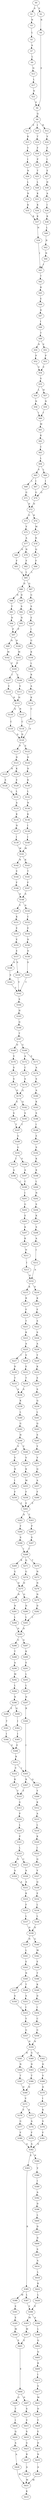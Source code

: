 strict digraph  {
	S0 -> S1 [ label = S ];
	S0 -> S2 [ label = V ];
	S1 -> S3 [ label = N ];
	S2 -> S4 [ label = N ];
	S3 -> S5 [ label = L ];
	S4 -> S6 [ label = E ];
	S5 -> S7 [ label = A ];
	S6 -> S8 [ label = Q ];
	S7 -> S9 [ label = L ];
	S8 -> S10 [ label = I ];
	S8 -> S11 [ label = E ];
	S8 -> S12 [ label = R ];
	S9 -> S13 [ label = N ];
	S10 -> S14 [ label = T ];
	S11 -> S15 [ label = K ];
	S12 -> S16 [ label = V ];
	S13 -> S17 [ label = L ];
	S14 -> S18 [ label = F ];
	S15 -> S19 [ label = Y ];
	S16 -> S20 [ label = F ];
	S17 -> S21 [ label = N ];
	S18 -> S22 [ label = P ];
	S19 -> S23 [ label = I ];
	S20 -> S24 [ label = I ];
	S21 -> S6 [ label = E ];
	S22 -> S25 [ label = T ];
	S23 -> S26 [ label = N ];
	S24 -> S27 [ label = E ];
	S25 -> S28 [ label = L ];
	S26 -> S29 [ label = L ];
	S27 -> S30 [ label = D ];
	S28 -> S31 [ label = K ];
	S29 -> S32 [ label = N ];
	S30 -> S33 [ label = A ];
	S31 -> S34 [ label = K ];
	S32 -> S35 [ label = K ];
	S33 -> S36 [ label = I ];
	S34 -> S37 [ label = K ];
	S35 -> S37 [ label = K ];
	S36 -> S38 [ label = K ];
	S37 -> S39 [ label = N ];
	S38 -> S40 [ label = L ];
	S39 -> S41 [ label = I ];
	S40 -> S42 [ label = N ];
	S41 -> S43 [ label = T ];
	S42 -> S44 [ label = N ];
	S43 -> S45 [ label = R ];
	S44 -> S41 [ label = I ];
	S45 -> S46 [ label = E ];
	S46 -> S47 [ label = D ];
	S47 -> S48 [ label = I ];
	S48 -> S49 [ label = T ];
	S49 -> S50 [ label = D ];
	S49 -> S51 [ label = E ];
	S50 -> S52 [ label = P ];
	S51 -> S53 [ label = P ];
	S52 -> S54 [ label = V ];
	S53 -> S54 [ label = V ];
	S54 -> S55 [ label = S ];
	S55 -> S56 [ label = L ];
	S55 -> S57 [ label = H ];
	S56 -> S58 [ label = N ];
	S57 -> S59 [ label = N ];
	S58 -> S60 [ label = I ];
	S59 -> S60 [ label = I ];
	S60 -> S61 [ label = M ];
	S61 -> S62 [ label = K ];
	S62 -> S63 [ label = C ];
	S63 -> S64 [ label = L ];
	S64 -> S65 [ label = V ];
	S64 -> S66 [ label = L ];
	S65 -> S67 [ label = I ];
	S65 -> S68 [ label = L ];
	S66 -> S69 [ label = I ];
	S67 -> S70 [ label = G ];
	S68 -> S71 [ label = G ];
	S69 -> S70 [ label = G ];
	S70 -> S72 [ label = D ];
	S71 -> S72 [ label = D ];
	S72 -> S73 [ label = G ];
	S72 -> S74 [ label = K ];
	S73 -> S75 [ label = V ];
	S74 -> S76 [ label = M ];
	S75 -> S77 [ label = A ];
	S76 -> S78 [ label = K ];
	S77 -> S79 [ label = N ];
	S77 -> S80 [ label = S ];
	S78 -> S81 [ label = Q ];
	S79 -> S82 [ label = F ];
	S80 -> S83 [ label = F ];
	S81 -> S84 [ label = F ];
	S82 -> S85 [ label = L ];
	S83 -> S85 [ label = L ];
	S84 -> S85 [ label = L ];
	S85 -> S86 [ label = D ];
	S85 -> S87 [ label = Q ];
	S86 -> S88 [ label = N ];
	S86 -> S89 [ label = D ];
	S87 -> S90 [ label = G ];
	S88 -> S91 [ label = T ];
	S89 -> S92 [ label = S ];
	S90 -> S93 [ label = S ];
	S91 -> S94 [ label = N ];
	S92 -> S95 [ label = N ];
	S93 -> S96 [ label = E ];
	S94 -> S97 [ label = P ];
	S95 -> S97 [ label = P ];
	S96 -> S98 [ label = I ];
	S97 -> S99 [ label = N ];
	S97 -> S100 [ label = D ];
	S98 -> S101 [ label = G ];
	S99 -> S102 [ label = M ];
	S100 -> S103 [ label = M ];
	S101 -> S104 [ label = K ];
	S102 -> S105 [ label = P ];
	S103 -> S105 [ label = P ];
	S104 -> S106 [ label = L ];
	S105 -> S107 [ label = I ];
	S105 -> S108 [ label = L ];
	S106 -> S109 [ label = R ];
	S107 -> S110 [ label = V ];
	S108 -> S111 [ label = V ];
	S109 -> S112 [ label = A ];
	S110 -> S113 [ label = H ];
	S111 -> S113 [ label = H ];
	S112 -> S114 [ label = K ];
	S113 -> S115 [ label = R ];
	S113 -> S116 [ label = Q ];
	S114 -> S117 [ label = C ];
	S115 -> S118 [ label = C ];
	S116 -> S119 [ label = C ];
	S117 -> S120 [ label = D ];
	S118 -> S120 [ label = D ];
	S119 -> S120 [ label = D ];
	S120 -> S121 [ label = P ];
	S120 -> S122 [ label = E ];
	S121 -> S123 [ label = D ];
	S122 -> S124 [ label = D ];
	S123 -> S125 [ label = N ];
	S123 -> S126 [ label = K ];
	S124 -> S127 [ label = D ];
	S125 -> S128 [ label = E ];
	S126 -> S129 [ label = E ];
	S127 -> S130 [ label = K ];
	S128 -> S131 [ label = L ];
	S129 -> S131 [ label = L ];
	S130 -> S132 [ label = L ];
	S131 -> S133 [ label = A ];
	S132 -> S134 [ label = N ];
	S133 -> S135 [ label = K ];
	S134 -> S136 [ label = K ];
	S135 -> S137 [ label = N ];
	S136 -> S138 [ label = I ];
	S137 -> S139 [ label = I ];
	S138 -> S140 [ label = I ];
	S139 -> S141 [ label = W ];
	S140 -> S141 [ label = W ];
	S141 -> S142 [ label = N ];
	S141 -> S143 [ label = K ];
	S142 -> S144 [ label = V ];
	S143 -> S145 [ label = T ];
	S144 -> S146 [ label = F ];
	S145 -> S147 [ label = F ];
	S146 -> S148 [ label = A ];
	S147 -> S148 [ label = A ];
	S148 -> S149 [ label = Y ];
	S148 -> S150 [ label = A ];
	S149 -> S151 [ label = K ];
	S150 -> S152 [ label = C ];
	S151 -> S153 [ label = E ];
	S152 -> S154 [ label = E ];
	S153 -> S155 [ label = E ];
	S154 -> S156 [ label = D ];
	S155 -> S157 [ label = E ];
	S156 -> S158 [ label = D ];
	S157 -> S159 [ label = S ];
	S157 -> S160 [ label = A ];
	S158 -> S161 [ label = S ];
	S159 -> S162 [ label = Y ];
	S160 -> S163 [ label = S ];
	S161 -> S162 [ label = Y ];
	S162 -> S164 [ label = S ];
	S163 -> S162 [ label = Y ];
	S164 -> S165 [ label = H ];
	S165 -> S166 [ label = Q ];
	S166 -> S167 [ label = T ];
	S167 -> S168 [ label = D ];
	S167 -> S169 [ label = G ];
	S168 -> S170 [ label = V ];
	S169 -> S171 [ label = E ];
	S169 -> S172 [ label = A ];
	S170 -> S173 [ label = S ];
	S171 -> S174 [ label = A ];
	S172 -> S175 [ label = C ];
	S173 -> S176 [ label = S ];
	S174 -> S177 [ label = S ];
	S175 -> S178 [ label = S ];
	S176 -> S179 [ label = Q ];
	S177 -> S180 [ label = A ];
	S178 -> S179 [ label = Q ];
	S179 -> S181 [ label = E ];
	S179 -> S182 [ label = Q ];
	S180 -> S183 [ label = K ];
	S181 -> S184 [ label = S ];
	S182 -> S185 [ label = S ];
	S183 -> S186 [ label = S ];
	S184 -> S187 [ label = T ];
	S185 -> S187 [ label = T ];
	S186 -> S188 [ label = I ];
	S187 -> S189 [ label = G ];
	S188 -> S190 [ label = E ];
	S189 -> S191 [ label = G ];
	S190 -> S192 [ label = S ];
	S191 -> S193 [ label = I ];
	S191 -> S194 [ label = V ];
	S192 -> S195 [ label = K ];
	S193 -> S196 [ label = A ];
	S194 -> S197 [ label = A ];
	S195 -> S198 [ label = K ];
	S196 -> S199 [ label = C ];
	S197 -> S199 [ label = C ];
	S198 -> S200 [ label = L ];
	S199 -> S201 [ label = I ];
	S200 -> S202 [ label = N ];
	S201 -> S203 [ label = G ];
	S202 -> S204 [ label = S ];
	S203 -> S205 [ label = E ];
	S204 -> S206 [ label = K ];
	S205 -> S207 [ label = K ];
	S206 -> S208 [ label = S ];
	S207 -> S209 [ label = K ];
	S208 -> S210 [ label = A ];
	S209 -> S211 [ label = N ];
	S210 -> S212 [ label = I ];
	S211 -> S213 [ label = I ];
	S212 -> S214 [ label = A ];
	S213 -> S214 [ label = A ];
	S214 -> S215 [ label = K ];
	S214 -> S216 [ label = S ];
	S215 -> S217 [ label = R ];
	S216 -> S218 [ label = K ];
	S217 -> S219 [ label = F ];
	S218 -> S220 [ label = F ];
	S219 -> S221 [ label = T ];
	S220 -> S222 [ label = S ];
	S221 -> S223 [ label = K ];
	S222 -> S224 [ label = S ];
	S223 -> S225 [ label = A ];
	S224 -> S226 [ label = A ];
	S225 -> S227 [ label = I ];
	S225 -> S228 [ label = V ];
	S226 -> S229 [ label = Y ];
	S227 -> S230 [ label = D ];
	S228 -> S231 [ label = E ];
	S229 -> S232 [ label = K ];
	S230 -> S233 [ label = T ];
	S231 -> S234 [ label = T ];
	S232 -> S235 [ label = E ];
	S233 -> S236 [ label = S ];
	S234 -> S236 [ label = S ];
	S235 -> S237 [ label = S ];
	S236 -> S238 [ label = K ];
	S237 -> S239 [ label = Q ];
	S238 -> S240 [ label = L ];
	S239 -> S241 [ label = L ];
	S240 -> S242 [ label = G ];
	S241 -> S243 [ label = Q ];
	S242 -> S244 [ label = H ];
	S243 -> S245 [ label = S ];
	S244 -> S246 [ label = F ];
	S244 -> S247 [ label = V ];
	S245 -> S248 [ label = Y ];
	S246 -> S249 [ label = V ];
	S247 -> S250 [ label = V ];
	S248 -> S251 [ label = V ];
	S249 -> S252 [ label = K ];
	S250 -> S253 [ label = N ];
	S251 -> S254 [ label = Q ];
	S252 -> S255 [ label = M ];
	S253 -> S256 [ label = I ];
	S254 -> S257 [ label = A ];
	S255 -> S258 [ label = F ];
	S256 -> S259 [ label = F ];
	S257 -> S260 [ label = F ];
	S258 -> S261 [ label = E ];
	S259 -> S261 [ label = E ];
	S260 -> S261 [ label = E ];
	S261 -> S262 [ label = D ];
	S261 -> S263 [ label = T ];
	S262 -> S264 [ label = F ];
	S263 -> S265 [ label = P ];
	S264 -> S266 [ label = S ];
	S265 -> S267 [ label = S ];
	S266 -> S268 [ label = I ];
	S267 -> S268 [ label = I ];
	S268 -> S269 [ label = R ];
	S268 -> S270 [ label = T ];
	S268 -> S271 [ label = Q ];
	S269 -> S272 [ label = G ];
	S270 -> S273 [ label = N ];
	S271 -> S274 [ label = G ];
	S272 -> S275 [ label = D ];
	S273 -> S276 [ label = N ];
	S274 -> S275 [ label = D ];
	S275 -> S277 [ label = Q ];
	S275 -> S278 [ label = N ];
	S276 -> S279 [ label = N ];
	S277 -> S280 [ label = D ];
	S278 -> S281 [ label = N ];
	S279 -> S282 [ label = D ];
	S280 -> S283 [ label = L ];
	S281 -> S284 [ label = L ];
	S282 -> S283 [ label = L ];
	S283 -> S285 [ label = D ];
	S284 -> S285 [ label = D ];
	S285 -> S286 [ label = G ];
	S285 -> S287 [ label = A ];
	S286 -> S288 [ label = T ];
	S287 -> S289 [ label = K ];
	S288 -> S290 [ label = A ];
	S289 -> S291 [ label = E ];
	S290 -> S292 [ label = M ];
	S291 -> S293 [ label = L ];
	S292 -> S294 [ label = L ];
	S293 -> S295 [ label = L ];
	S294 -> S296 [ label = N ];
	S295 -> S297 [ label = D ];
	S296 -> S298 [ label = E ];
	S296 -> S299 [ label = Q ];
	S297 -> S300 [ label = R ];
	S298 -> S301 [ label = T ];
	S299 -> S302 [ label = I ];
	S300 -> S303 [ label = I ];
	S301 -> S304 [ label = I ];
	S302 -> S305 [ label = I ];
	S303 -> S306 [ label = Q ];
	S303 -> S307 [ label = R ];
	S304 -> S308 [ label = E ];
	S305 -> S308 [ label = E ];
	S306 -> S309 [ label = Y ];
	S307 -> S310 [ label = Y ];
	S308 -> S311 [ label = R ];
	S309 -> S312 [ label = K ];
	S310 -> S313 [ label = G ];
	S311 -> S314 [ label = V ];
	S311 -> S303 [ label = I ];
	S312 -> S315 [ label = A ];
	S313 -> S316 [ label = P ];
	S314 -> S317 [ label = R ];
	S315 -> S318 [ label = L ];
	S316 -> S319 [ label = L ];
	S317 -> S310 [ label = Y ];
	S318 -> S320 [ label = K ];
	S319 -> S321 [ label = P ];
	S320 -> S322 [ label = I ];
	S321 -> S323 [ label = L ];
	S322 -> S324 [ label = Q ];
	S323 -> S325 [ label = C ];
	S323 -> S326 [ label = N ];
	S324 -> S327 [ label = V ];
	S325 -> S328 [ label = A ];
	S326 -> S329 [ label = A ];
	S327 -> S330 [ label = Q ];
	S328 -> S331 [ label = A ];
	S329 -> S331 [ label = A ];
	S330 -> S332 [ label = E ];
	S331 -> S333 [ label = K ];
	S332 -> S334 [ label = L ];
	S333 -> S335 [ label = F ];
	S334 -> S336 [ label = L ];
	S335 -> S337 [ label = L ];
	S336 -> S338 [ label = D ];
	S337 -> S338 [ label = D ];
	S338 -> S339 [ label = N ];
	S338 -> S340 [ label = G ];
	S339 -> S341 [ label = L ];
	S340 -> S342 [ label = M ];
	S341 -> S343 [ label = E ];
	S342 -> S344 [ label = E ];
	S343 -> S345 [ label = N ];
	S344 -> S346 [ label = T ];
	S345 -> S347 [ label = C ];
	S345 -> S348 [ label = T ];
	S346 -> S349 [ label = K ];
	S347 -> S350 [ label = S ];
	S348 -> S351 [ label = S ];
	S349 -> S352 [ label = D ];
	S350 -> S353 [ label = I ];
	S351 -> S353 [ label = I ];
	S352 -> S354 [ label = I ];
	S353 -> S355 [ label = Y ];
	S354 -> S356 [ label = C ];
	S355 -> S357 [ label = G ];
	S356 -> S358 [ label = G ];
	S357 -> S359 [ label = N ];
	S358 -> S359 [ label = N ];
	S359 -> S360 [ label = G ];
	S359 -> S361 [ label = R ];
	S359 -> S362 [ label = S ];
	S360 -> S363 [ label = D ];
	S361 -> S364 [ label = N ];
	S362 -> S365 [ label = D ];
	S363 -> S366 [ label = T ];
	S364 -> S367 [ label = T ];
	S365 -> S368 [ label = V ];
	S366 -> S369 [ label = D ];
	S367 -> S369 [ label = D ];
	S368 -> S370 [ label = D ];
	S369 -> S371 [ label = V ];
	S370 -> S372 [ label = I ];
	S371 -> S373 [ label = K ];
	S371 -> S374 [ label = V ];
	S372 -> S375 [ label = K ];
	S373 -> S376 [ label = A ];
	S374 -> S377 [ label = G ];
	S375 -> S378 [ label = S ];
	S376 -> S379 [ label = F ];
	S377 -> S380 [ label = F ];
	S378 -> S381 [ label = F ];
	S379 -> S382 [ label = A ];
	S380 -> S382 [ label = A ];
	S381 -> S382 [ label = A ];
	S382 -> S383 [ label = E ];
	S382 -> S384 [ label = N ];
	S383 -> S385 [ label = R ];
	S384 -> S386 [ label = V ];
	S385 -> S387 [ label = L ];
	S385 -> S388 [ label = M ];
	S386 -> S389 [ label = I ];
	S387 -> S390 [ label = E ];
	S388 -> S391 [ label = E ];
	S389 -> S392 [ label = A ];
	S390 -> S393 [ label = M ];
	S390 -> S394 [ label = A ];
	S391 -> S395 [ label = E ];
	S392 -> S396 [ label = D ];
	S393 -> S397 [ label = M ];
	S394 -> S398 [ label = L ];
	S395 -> S399 [ label = M ];
	S396 -> S400 [ label = L ];
	S397 -> S401 [ label = E ];
	S398 -> S402 [ label = Q ];
	S399 -> S401 [ label = E ];
	S400 -> S403 [ label = D ];
	S401 -> S404 [ label = E ];
	S402 -> S405 [ label = Q ];
	S403 -> S406 [ label = D ];
	S404 -> S407 [ label = D ];
	S404 -> S408 [ label = Q ];
	S405 -> S409 [ label = R ];
	S406 -> S410 [ label = S ];
	S407 -> S411 [ label = S ];
	S408 -> S412 [ label = T ];
	S409 -> S413 [ label = I ];
	S410 -> S414 [ label = A ];
	S411 -> S415 [ label = V ];
	S412 -> S416 [ label = I ];
	S413 -> S417 [ label = S ];
	S414 -> S418 [ label = L ];
	S415 -> S419 [ label = S ];
	S416 -> S420 [ label = Q ];
	S417 -> S421 [ label = M ];
	S418 -> S422 [ label = K ];
	S419 -> S423 [ label = G ];
	S420 -> S424 [ label = A ];
	S421 -> S425 [ label = D ];
	S422 -> S426 [ label = L ];
	S423 -> S427 [ label = R ];
	S424 -> S428 [ label = A ];
	S425 -> S429 [ label = Y ];
	S426 -> S390 [ label = E ];
	S427 -> S430 [ label = A ];
	S428 -> S431 [ label = M ];
	S429 -> S432 [ label = E ];
	S430 -> S431 [ label = M ];
	S431 -> S433 [ label = K ];
	S432 -> S434 [ label = D ];
	S434 -> S435 [ label = N ];
	S435 -> S436 [ label = A ];
	S436 -> S431 [ label = M ];
}
